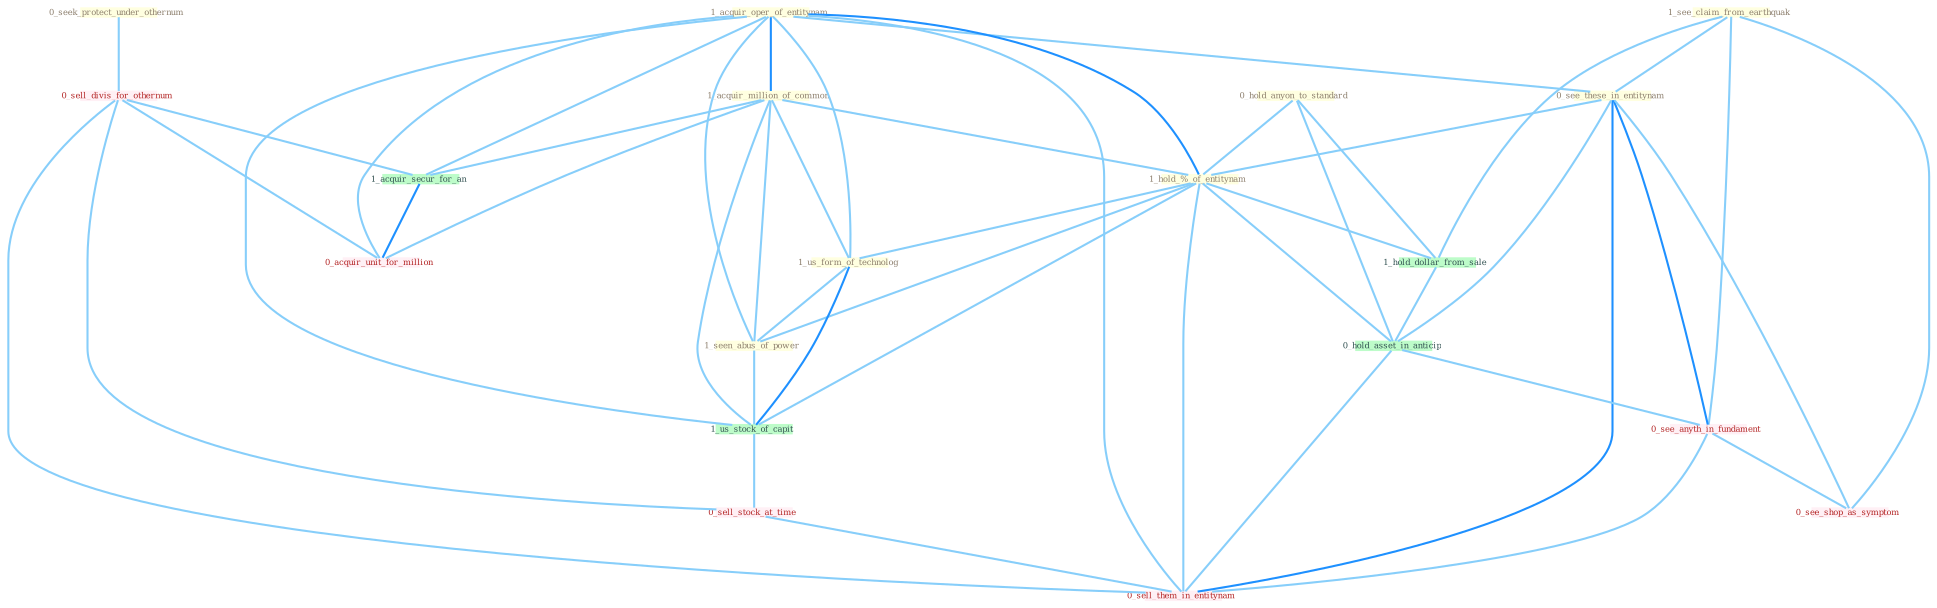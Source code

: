 Graph G{ 
    node
    [shape=polygon,style=filled,width=.5,height=.06,color="#BDFCC9",fixedsize=true,fontsize=4,
    fontcolor="#2f4f4f"];
    {node
    [color="#ffffe0", fontcolor="#8b7d6b"] "1_see_claim_from_earthquak " "0_seek_protect_under_othernum " "1_acquir_oper_of_entitynam " "0_hold_anyon_to_standard " "1_acquir_million_of_common " "0_see_these_in_entitynam " "1_hold_%_of_entitynam " "1_us_form_of_technolog " "1_seen_abus_of_power "}
{node [color="#fff0f5", fontcolor="#b22222"] "0_sell_divis_for_othernum " "0_sell_stock_at_time " "0_see_anyth_in_fundament " "0_acquir_unit_for_million " "0_see_shop_as_symptom " "0_sell_them_in_entitynam "}
edge [color="#B0E2FF"];

	"1_see_claim_from_earthquak " -- "0_see_these_in_entitynam " [w="1", color="#87cefa" ];
	"1_see_claim_from_earthquak " -- "1_hold_dollar_from_sale " [w="1", color="#87cefa" ];
	"1_see_claim_from_earthquak " -- "0_see_anyth_in_fundament " [w="1", color="#87cefa" ];
	"1_see_claim_from_earthquak " -- "0_see_shop_as_symptom " [w="1", color="#87cefa" ];
	"0_seek_protect_under_othernum " -- "0_sell_divis_for_othernum " [w="1", color="#87cefa" ];
	"1_acquir_oper_of_entitynam " -- "1_acquir_million_of_common " [w="2", color="#1e90ff" , len=0.8];
	"1_acquir_oper_of_entitynam " -- "0_see_these_in_entitynam " [w="1", color="#87cefa" ];
	"1_acquir_oper_of_entitynam " -- "1_hold_%_of_entitynam " [w="2", color="#1e90ff" , len=0.8];
	"1_acquir_oper_of_entitynam " -- "1_us_form_of_technolog " [w="1", color="#87cefa" ];
	"1_acquir_oper_of_entitynam " -- "1_seen_abus_of_power " [w="1", color="#87cefa" ];
	"1_acquir_oper_of_entitynam " -- "1_acquir_secur_for_an " [w="1", color="#87cefa" ];
	"1_acquir_oper_of_entitynam " -- "1_us_stock_of_capit " [w="1", color="#87cefa" ];
	"1_acquir_oper_of_entitynam " -- "0_acquir_unit_for_million " [w="1", color="#87cefa" ];
	"1_acquir_oper_of_entitynam " -- "0_sell_them_in_entitynam " [w="1", color="#87cefa" ];
	"0_hold_anyon_to_standard " -- "1_hold_%_of_entitynam " [w="1", color="#87cefa" ];
	"0_hold_anyon_to_standard " -- "1_hold_dollar_from_sale " [w="1", color="#87cefa" ];
	"0_hold_anyon_to_standard " -- "0_hold_asset_in_anticip " [w="1", color="#87cefa" ];
	"1_acquir_million_of_common " -- "1_hold_%_of_entitynam " [w="1", color="#87cefa" ];
	"1_acquir_million_of_common " -- "1_us_form_of_technolog " [w="1", color="#87cefa" ];
	"1_acquir_million_of_common " -- "1_seen_abus_of_power " [w="1", color="#87cefa" ];
	"1_acquir_million_of_common " -- "1_acquir_secur_for_an " [w="1", color="#87cefa" ];
	"1_acquir_million_of_common " -- "1_us_stock_of_capit " [w="1", color="#87cefa" ];
	"1_acquir_million_of_common " -- "0_acquir_unit_for_million " [w="1", color="#87cefa" ];
	"0_see_these_in_entitynam " -- "1_hold_%_of_entitynam " [w="1", color="#87cefa" ];
	"0_see_these_in_entitynam " -- "0_hold_asset_in_anticip " [w="1", color="#87cefa" ];
	"0_see_these_in_entitynam " -- "0_see_anyth_in_fundament " [w="2", color="#1e90ff" , len=0.8];
	"0_see_these_in_entitynam " -- "0_see_shop_as_symptom " [w="1", color="#87cefa" ];
	"0_see_these_in_entitynam " -- "0_sell_them_in_entitynam " [w="2", color="#1e90ff" , len=0.8];
	"1_hold_%_of_entitynam " -- "1_us_form_of_technolog " [w="1", color="#87cefa" ];
	"1_hold_%_of_entitynam " -- "1_seen_abus_of_power " [w="1", color="#87cefa" ];
	"1_hold_%_of_entitynam " -- "1_us_stock_of_capit " [w="1", color="#87cefa" ];
	"1_hold_%_of_entitynam " -- "1_hold_dollar_from_sale " [w="1", color="#87cefa" ];
	"1_hold_%_of_entitynam " -- "0_hold_asset_in_anticip " [w="1", color="#87cefa" ];
	"1_hold_%_of_entitynam " -- "0_sell_them_in_entitynam " [w="1", color="#87cefa" ];
	"1_us_form_of_technolog " -- "1_seen_abus_of_power " [w="1", color="#87cefa" ];
	"1_us_form_of_technolog " -- "1_us_stock_of_capit " [w="2", color="#1e90ff" , len=0.8];
	"1_seen_abus_of_power " -- "1_us_stock_of_capit " [w="1", color="#87cefa" ];
	"0_sell_divis_for_othernum " -- "1_acquir_secur_for_an " [w="1", color="#87cefa" ];
	"0_sell_divis_for_othernum " -- "0_sell_stock_at_time " [w="1", color="#87cefa" ];
	"0_sell_divis_for_othernum " -- "0_acquir_unit_for_million " [w="1", color="#87cefa" ];
	"0_sell_divis_for_othernum " -- "0_sell_them_in_entitynam " [w="1", color="#87cefa" ];
	"1_acquir_secur_for_an " -- "0_acquir_unit_for_million " [w="2", color="#1e90ff" , len=0.8];
	"1_us_stock_of_capit " -- "0_sell_stock_at_time " [w="1", color="#87cefa" ];
	"1_hold_dollar_from_sale " -- "0_hold_asset_in_anticip " [w="1", color="#87cefa" ];
	"0_hold_asset_in_anticip " -- "0_see_anyth_in_fundament " [w="1", color="#87cefa" ];
	"0_hold_asset_in_anticip " -- "0_sell_them_in_entitynam " [w="1", color="#87cefa" ];
	"0_sell_stock_at_time " -- "0_sell_them_in_entitynam " [w="1", color="#87cefa" ];
	"0_see_anyth_in_fundament " -- "0_see_shop_as_symptom " [w="1", color="#87cefa" ];
	"0_see_anyth_in_fundament " -- "0_sell_them_in_entitynam " [w="1", color="#87cefa" ];
}